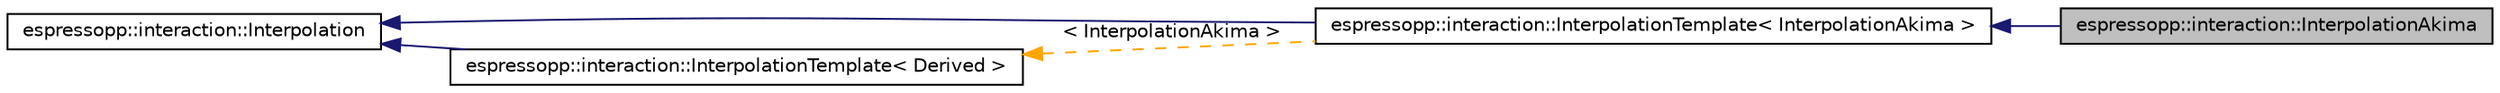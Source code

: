 digraph G
{
  edge [fontname="Helvetica",fontsize="10",labelfontname="Helvetica",labelfontsize="10"];
  node [fontname="Helvetica",fontsize="10",shape=record];
  rankdir="LR";
  Node1 [label="espressopp::interaction::InterpolationAkima",height=0.2,width=0.4,color="black", fillcolor="grey75", style="filled" fontcolor="black"];
  Node2 -> Node1 [dir="back",color="midnightblue",fontsize="10",style="solid",fontname="Helvetica"];
  Node2 [label="espressopp::interaction::InterpolationTemplate\< InterpolationAkima \>",height=0.2,width=0.4,color="black", fillcolor="white", style="filled",URL="$classespressopp_1_1interaction_1_1InterpolationTemplate.html"];
  Node3 -> Node2 [dir="back",color="midnightblue",fontsize="10",style="solid",fontname="Helvetica"];
  Node3 [label="espressopp::interaction::Interpolation",height=0.2,width=0.4,color="black", fillcolor="white", style="filled",URL="$classespressopp_1_1interaction_1_1Interpolation.html"];
  Node4 -> Node2 [dir="back",color="orange",fontsize="10",style="dashed",label=" \< InterpolationAkima \>" ,fontname="Helvetica"];
  Node4 [label="espressopp::interaction::InterpolationTemplate\< Derived \>",height=0.2,width=0.4,color="black", fillcolor="white", style="filled",URL="$classespressopp_1_1interaction_1_1InterpolationTemplate.html"];
  Node3 -> Node4 [dir="back",color="midnightblue",fontsize="10",style="solid",fontname="Helvetica"];
}
